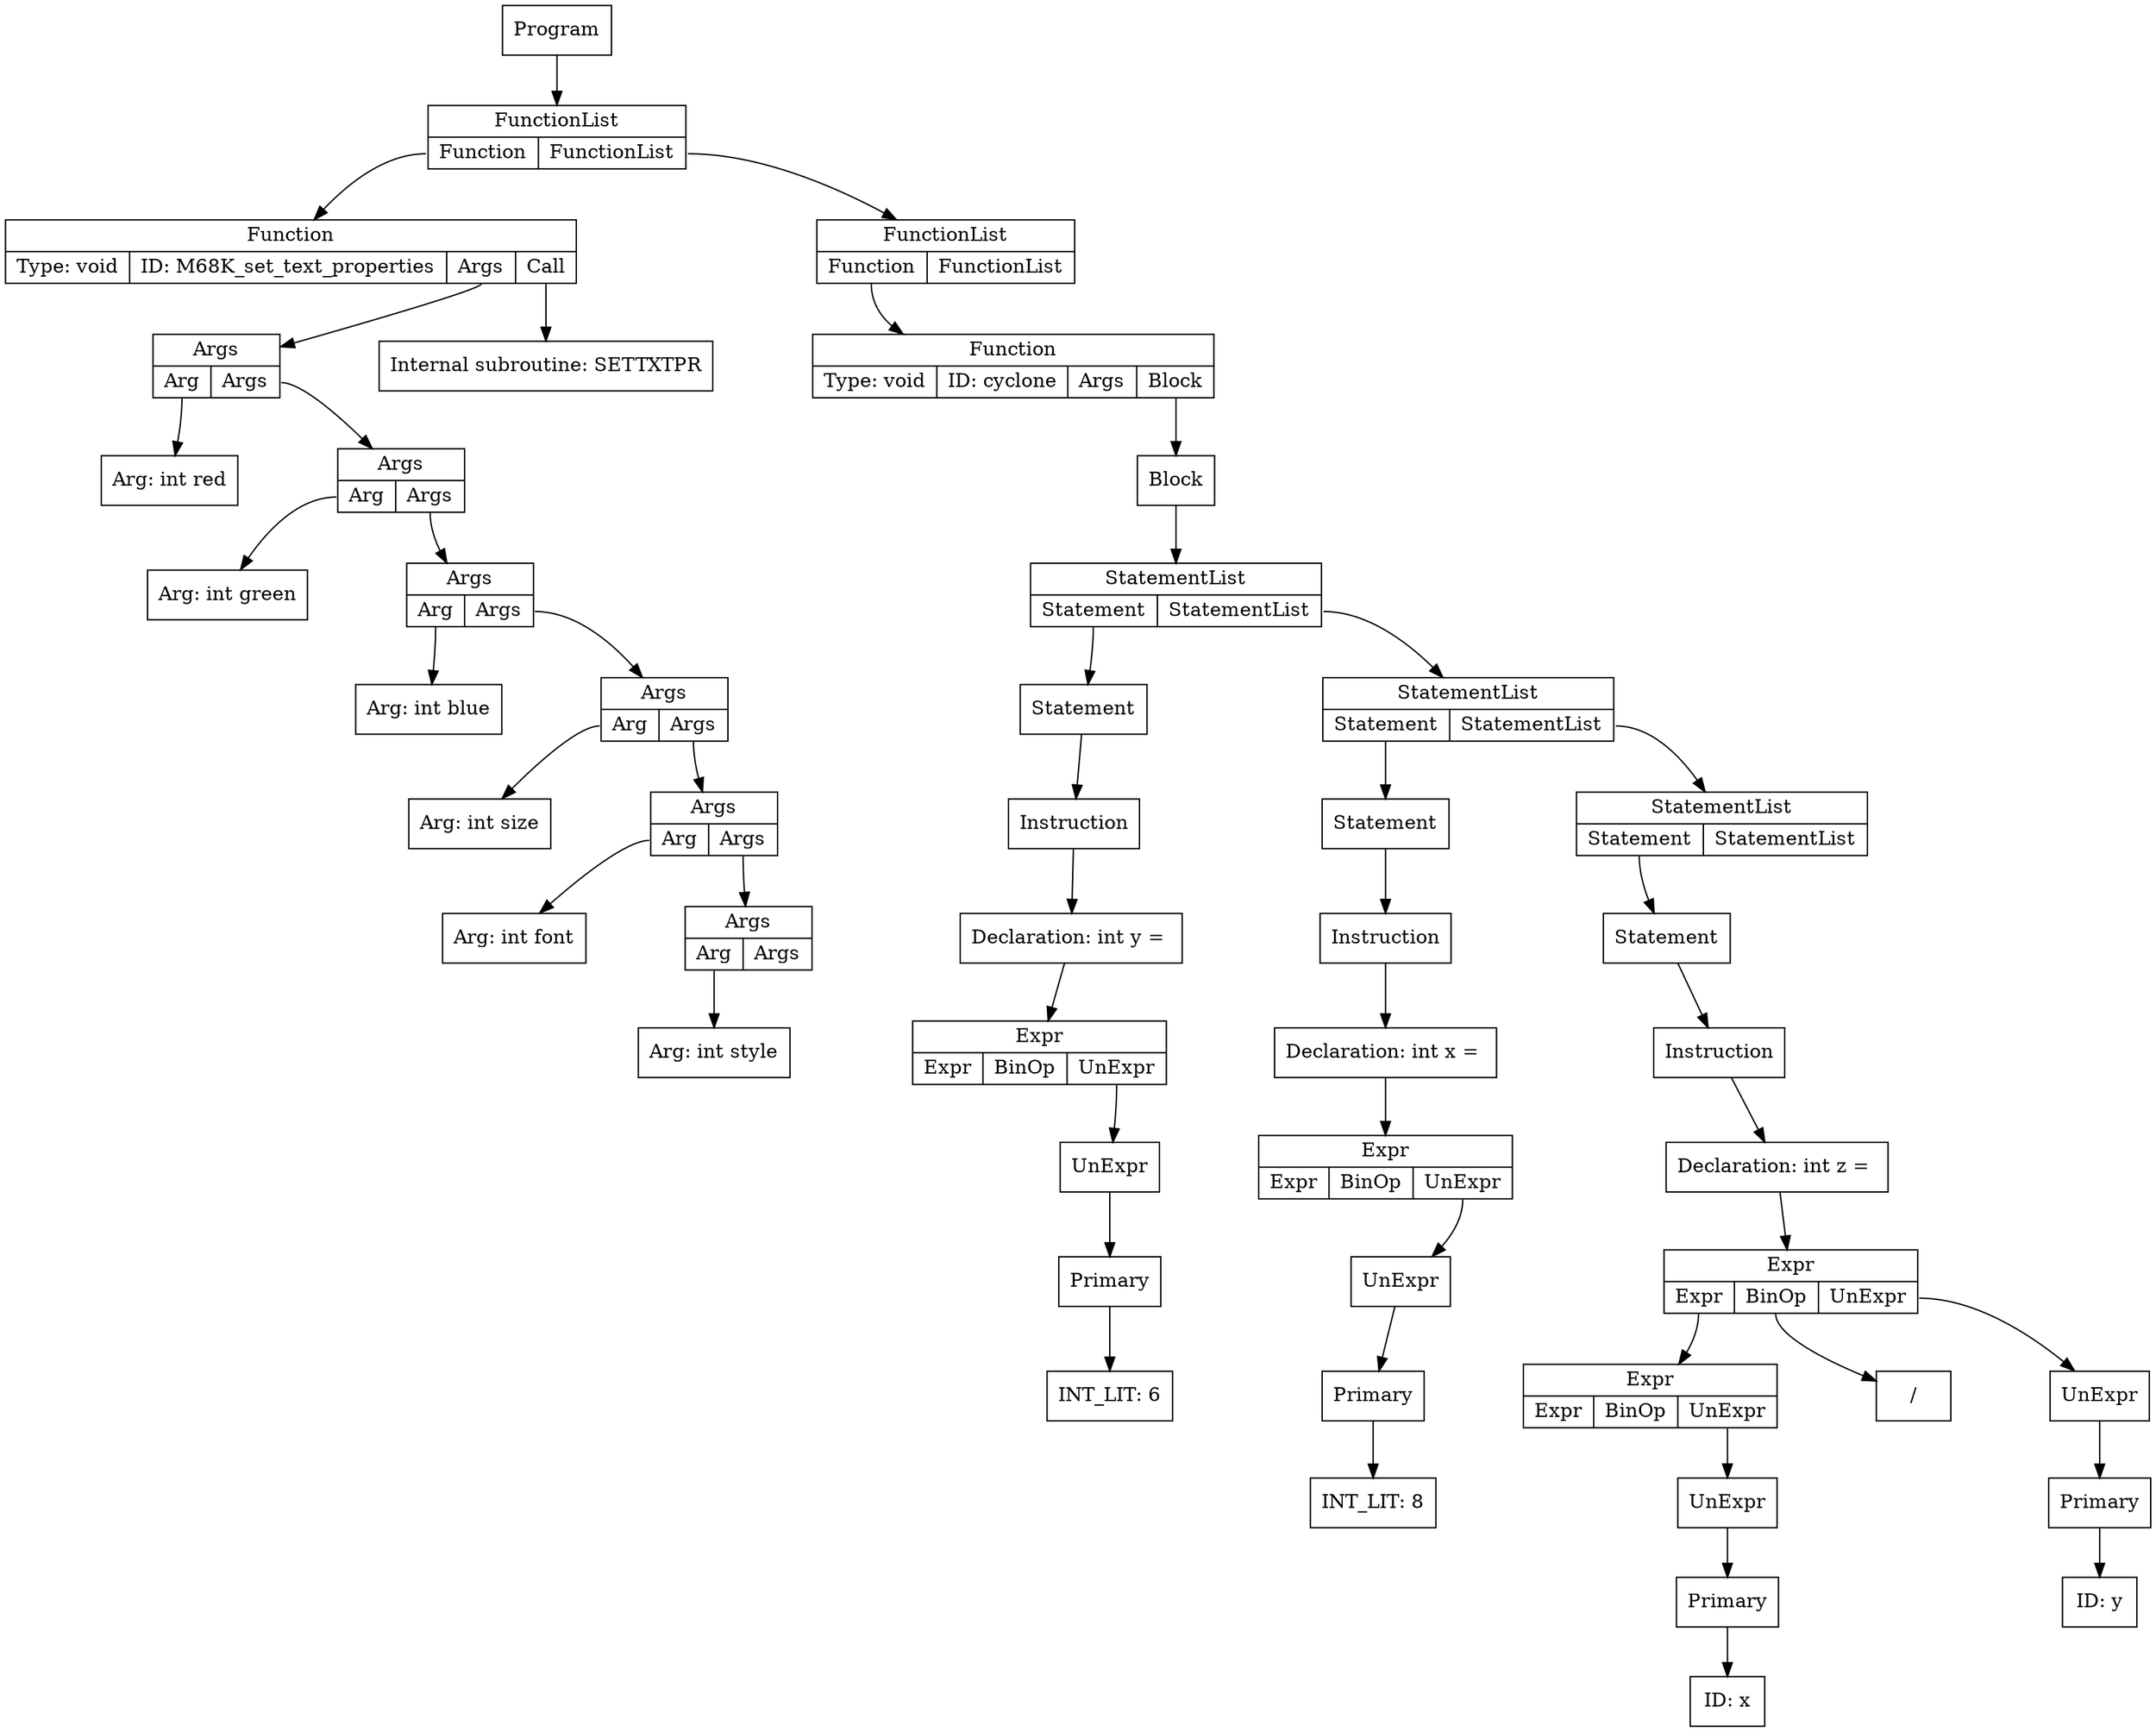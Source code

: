 digraph ccTree {
graph[nodesep="1"]
	node [shape=box]
	node [shape=box]
	n0 [label = "Arg: int red"]
	n1 [label = "Arg: int green"]
	n2 [label = "Arg: int blue"]
	n3 [label = "Arg: int size"]
	n4 [label = "Arg: int font"]
	n5 [label = "Arg: int style"]
	n6 [label = "{Args | {<a>Arg | <as> Args}}", shape="record"]
	n6:a-> n5
	n7 [label = "{Args | {<a>Arg | <as> Args}}", shape="record"]
	n7:a-> n4
	n7:as-> n6
	n8 [label = "{Args | {<a>Arg | <as> Args}}", shape="record"]
	n8:a-> n3
	n8:as-> n7
	n9 [label = "{Args | {<a>Arg | <as> Args}}", shape="record"]
	n9:a-> n2
	n9:as-> n8
	n10 [label = "{Args | {<a>Arg | <as> Args}}", shape="record"]
	n10:a-> n1
	n10:as-> n9
	n11 [label = "{Args | {<a>Arg | <as> Args}}", shape="record"]
	n11:a-> n0
	n11:as-> n10
	n13 [label = "Internal subroutine: SETTXTPR"]
	n12 [label = "{Function | {Type: void | ID: M68K_set_text_properties | <a>Args | <b> Call }}", shape="record"]
	n12:b-> n13
	n12:a-> n11
	n14 [label = "Primary"]
	n15 [label = "INT_LIT: 6"]
	n14-> n15
	n16 [label = "UnExpr"]
	n16-> n14
	n17 [label = "{Expr | {<e>Expr | <bo>BinOp | <ue>UnExpr}}", shape="record"]
	n17:ue-> n16
	n18 [label = "Declaration: int y = "]
	n18-> n17
	n19 [label = "Instruction"]
	n19-> n18
	n20 [label = "Statement"]
	n20-> n19
	n21 [label = "Primary"]
	n22 [label = "INT_LIT: 8"]
	n21-> n22
	n23 [label = "UnExpr"]
	n23-> n21
	n24 [label = "{Expr | {<e>Expr | <bo>BinOp | <ue>UnExpr}}", shape="record"]
	n24:ue-> n23
	n25 [label = "Declaration: int x = "]
	n25-> n24
	n26 [label = "Instruction"]
	n26-> n25
	n27 [label = "Statement"]
	n27-> n26
	n28 [label = "Primary"]
	n29 [label = "ID: x"]
	n28-> n29
	n30 [label = "UnExpr"]
	n30-> n28
	n31 [label = "{Expr | {<e>Expr | <bo>BinOp | <ue>UnExpr}}", shape="record"]
	n31:ue-> n30
	n32 [label = "Primary"]
	n33 [label = "ID: y"]
	n32-> n33
	n34 [label = "UnExpr"]
	n34-> n32
	n35 [label = "{Expr | {<e>Expr | <bo>BinOp | <ue>UnExpr}}", shape="record"]
	n35:e-> n31
	n36 [label = "/"]
	n35:bo-> n36
	n35:ue-> n34
	n37 [label = "Declaration: int z = "]
	n37-> n35
	n38 [label = "Instruction"]
	n38-> n37
	n39 [label = "Statement"]
	n39-> n38
	n40 [label = "{StatementList | {<s>Statement | <sl>StatementList}}", shape="record"]
	n40:s-> n39
	n41 [label = "{StatementList | {<s>Statement | <sl>StatementList}}", shape="record"]
	n41:s-> n27
	n41:sl-> n40
	n42 [label = "{StatementList | {<s>Statement | <sl>StatementList}}", shape="record"]
	n42:s-> n20
	n42:sl-> n41
	n43 [label = "Block"]
	n43-> n42
	n44 [label = "{Function | {Type: void | ID: cyclone | <a>Args | <b>Block}}", shape="record"]
	n44:b-> n43
	n45 [label = "{FunctionList | {<f> Function | <fl> FunctionList}}", shape="record"]
	n45:f-> n44
	n46 [label = "{FunctionList | {<f> Function | <fl> FunctionList}}", shape="record"]
	n46:f-> n12
	n46:fl-> n45
	n47 [label = "Program"]
	n47-> n46
}